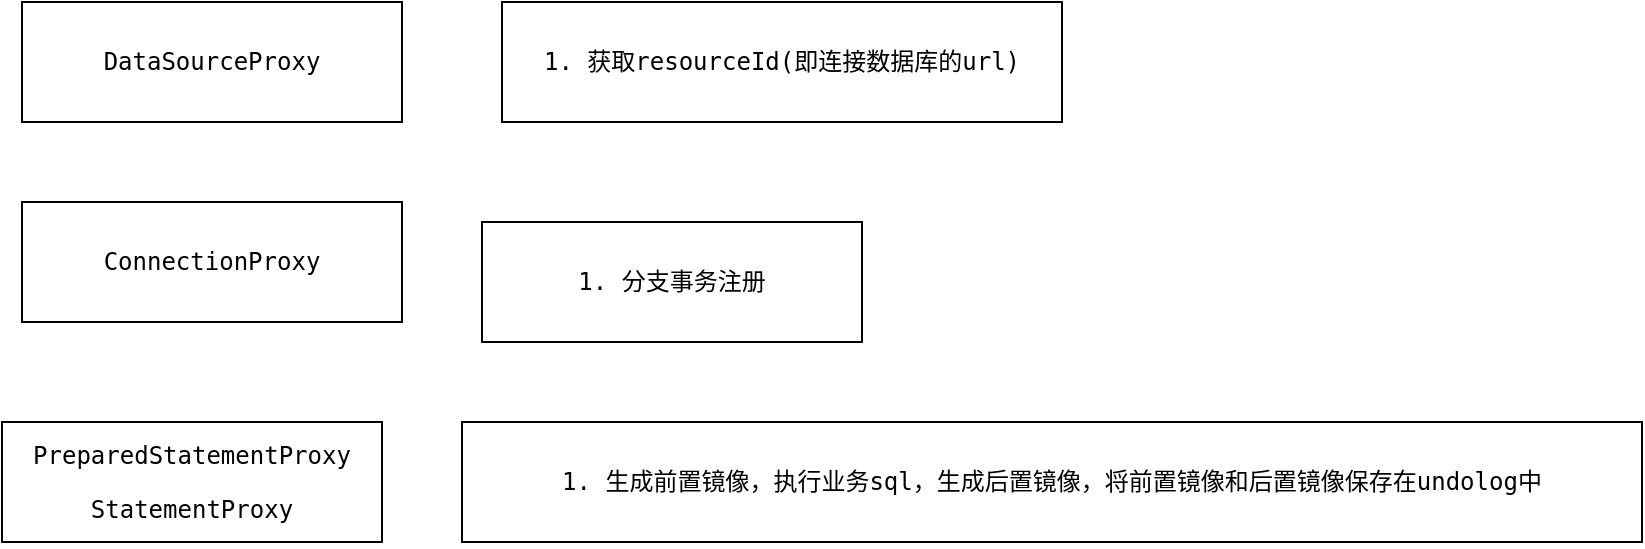 <mxfile version="15.5.9" type="github">
  <diagram id="u3Zg2BsVUNNMz6V2RDVz" name="Page-1">
    <mxGraphModel dx="946" dy="536" grid="1" gridSize="10" guides="1" tooltips="1" connect="1" arrows="1" fold="1" page="1" pageScale="1" pageWidth="827" pageHeight="1169" math="0" shadow="0">
      <root>
        <mxCell id="0" />
        <mxCell id="1" parent="0" />
        <mxCell id="diVe1SUPso8jmXrMDj8z-1" value="&lt;pre&gt;DataSourceProxy&lt;/pre&gt;" style="rounded=0;whiteSpace=wrap;html=1;" vertex="1" parent="1">
          <mxGeometry x="130" y="410" width="190" height="60" as="geometry" />
        </mxCell>
        <mxCell id="diVe1SUPso8jmXrMDj8z-3" value="&lt;pre&gt;&lt;pre&gt;ConnectionProxy&lt;/pre&gt;&lt;/pre&gt;" style="rounded=0;whiteSpace=wrap;html=1;" vertex="1" parent="1">
          <mxGeometry x="130" y="510" width="190" height="60" as="geometry" />
        </mxCell>
        <mxCell id="diVe1SUPso8jmXrMDj8z-4" value="&lt;pre&gt;&lt;pre&gt;&lt;pre&gt;PreparedStatementProxy&lt;/pre&gt;&lt;pre&gt;&lt;pre&gt;StatementProxy&lt;/pre&gt;&lt;/pre&gt;&lt;/pre&gt;&lt;/pre&gt;" style="rounded=0;whiteSpace=wrap;html=1;" vertex="1" parent="1">
          <mxGeometry x="120" y="620" width="190" height="60" as="geometry" />
        </mxCell>
        <mxCell id="diVe1SUPso8jmXrMDj8z-5" value="&lt;pre&gt;1. 获取resourceId(即连接数据库的url)&lt;/pre&gt;" style="rounded=0;whiteSpace=wrap;html=1;" vertex="1" parent="1">
          <mxGeometry x="370" y="410" width="280" height="60" as="geometry" />
        </mxCell>
        <mxCell id="diVe1SUPso8jmXrMDj8z-6" value="&lt;pre&gt;1. 分支事务注册&lt;/pre&gt;" style="rounded=0;whiteSpace=wrap;html=1;" vertex="1" parent="1">
          <mxGeometry x="360" y="520" width="190" height="60" as="geometry" />
        </mxCell>
        <mxCell id="diVe1SUPso8jmXrMDj8z-7" value="&lt;pre&gt;&lt;pre&gt;&lt;pre&gt;1. 生成前置镜像，执行业务sql，生成后置镜像，将前置镜像和后置镜像保存在undolog中&lt;/pre&gt;&lt;/pre&gt;&lt;/pre&gt;" style="rounded=0;whiteSpace=wrap;html=1;" vertex="1" parent="1">
          <mxGeometry x="350" y="620" width="590" height="60" as="geometry" />
        </mxCell>
      </root>
    </mxGraphModel>
  </diagram>
</mxfile>
